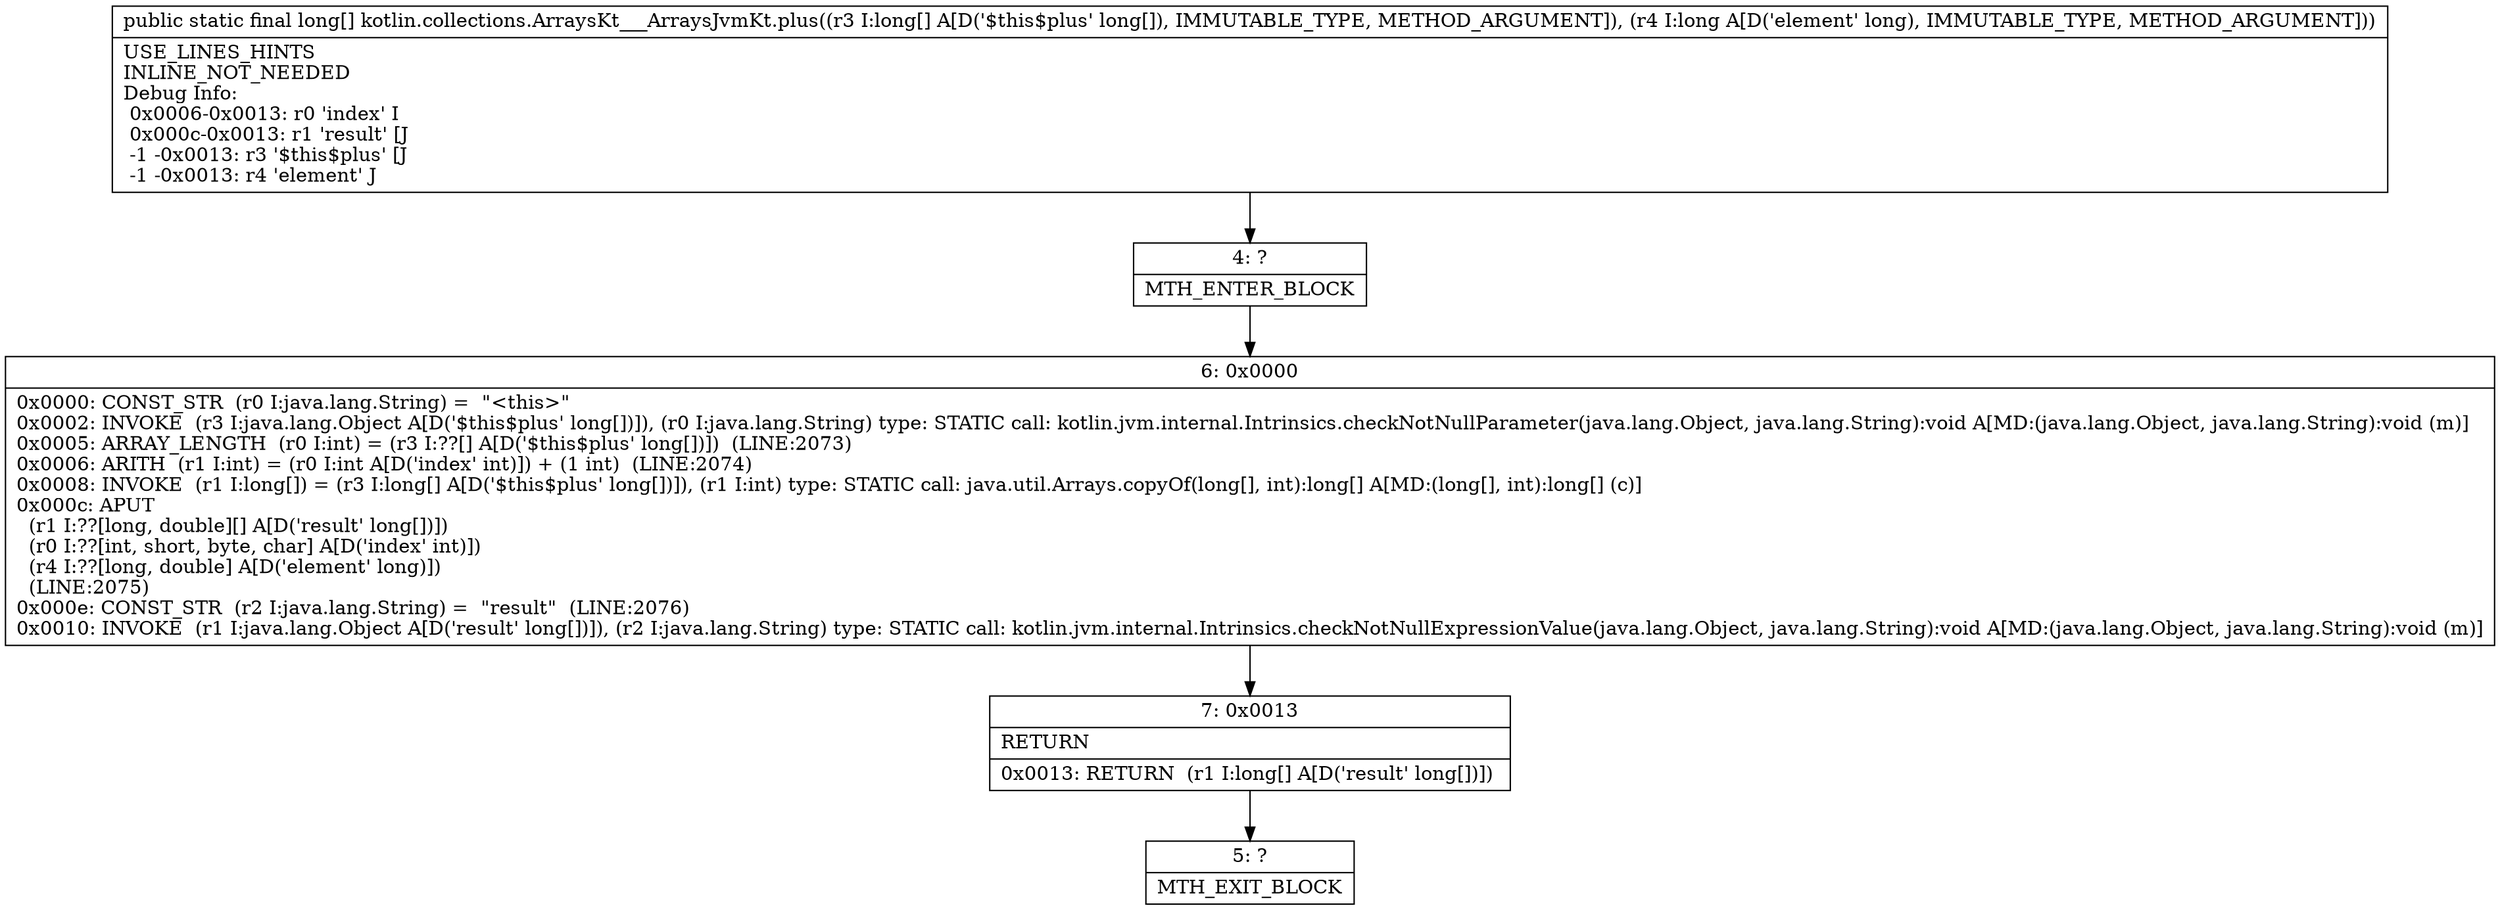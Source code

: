 digraph "CFG forkotlin.collections.ArraysKt___ArraysJvmKt.plus([JJ)[J" {
Node_4 [shape=record,label="{4\:\ ?|MTH_ENTER_BLOCK\l}"];
Node_6 [shape=record,label="{6\:\ 0x0000|0x0000: CONST_STR  (r0 I:java.lang.String) =  \"\<this\>\" \l0x0002: INVOKE  (r3 I:java.lang.Object A[D('$this$plus' long[])]), (r0 I:java.lang.String) type: STATIC call: kotlin.jvm.internal.Intrinsics.checkNotNullParameter(java.lang.Object, java.lang.String):void A[MD:(java.lang.Object, java.lang.String):void (m)]\l0x0005: ARRAY_LENGTH  (r0 I:int) = (r3 I:??[] A[D('$this$plus' long[])])  (LINE:2073)\l0x0006: ARITH  (r1 I:int) = (r0 I:int A[D('index' int)]) + (1 int)  (LINE:2074)\l0x0008: INVOKE  (r1 I:long[]) = (r3 I:long[] A[D('$this$plus' long[])]), (r1 I:int) type: STATIC call: java.util.Arrays.copyOf(long[], int):long[] A[MD:(long[], int):long[] (c)]\l0x000c: APUT  \l  (r1 I:??[long, double][] A[D('result' long[])])\l  (r0 I:??[int, short, byte, char] A[D('index' int)])\l  (r4 I:??[long, double] A[D('element' long)])\l  (LINE:2075)\l0x000e: CONST_STR  (r2 I:java.lang.String) =  \"result\"  (LINE:2076)\l0x0010: INVOKE  (r1 I:java.lang.Object A[D('result' long[])]), (r2 I:java.lang.String) type: STATIC call: kotlin.jvm.internal.Intrinsics.checkNotNullExpressionValue(java.lang.Object, java.lang.String):void A[MD:(java.lang.Object, java.lang.String):void (m)]\l}"];
Node_7 [shape=record,label="{7\:\ 0x0013|RETURN\l|0x0013: RETURN  (r1 I:long[] A[D('result' long[])]) \l}"];
Node_5 [shape=record,label="{5\:\ ?|MTH_EXIT_BLOCK\l}"];
MethodNode[shape=record,label="{public static final long[] kotlin.collections.ArraysKt___ArraysJvmKt.plus((r3 I:long[] A[D('$this$plus' long[]), IMMUTABLE_TYPE, METHOD_ARGUMENT]), (r4 I:long A[D('element' long), IMMUTABLE_TYPE, METHOD_ARGUMENT]))  | USE_LINES_HINTS\lINLINE_NOT_NEEDED\lDebug Info:\l  0x0006\-0x0013: r0 'index' I\l  0x000c\-0x0013: r1 'result' [J\l  \-1 \-0x0013: r3 '$this$plus' [J\l  \-1 \-0x0013: r4 'element' J\l}"];
MethodNode -> Node_4;Node_4 -> Node_6;
Node_6 -> Node_7;
Node_7 -> Node_5;
}

